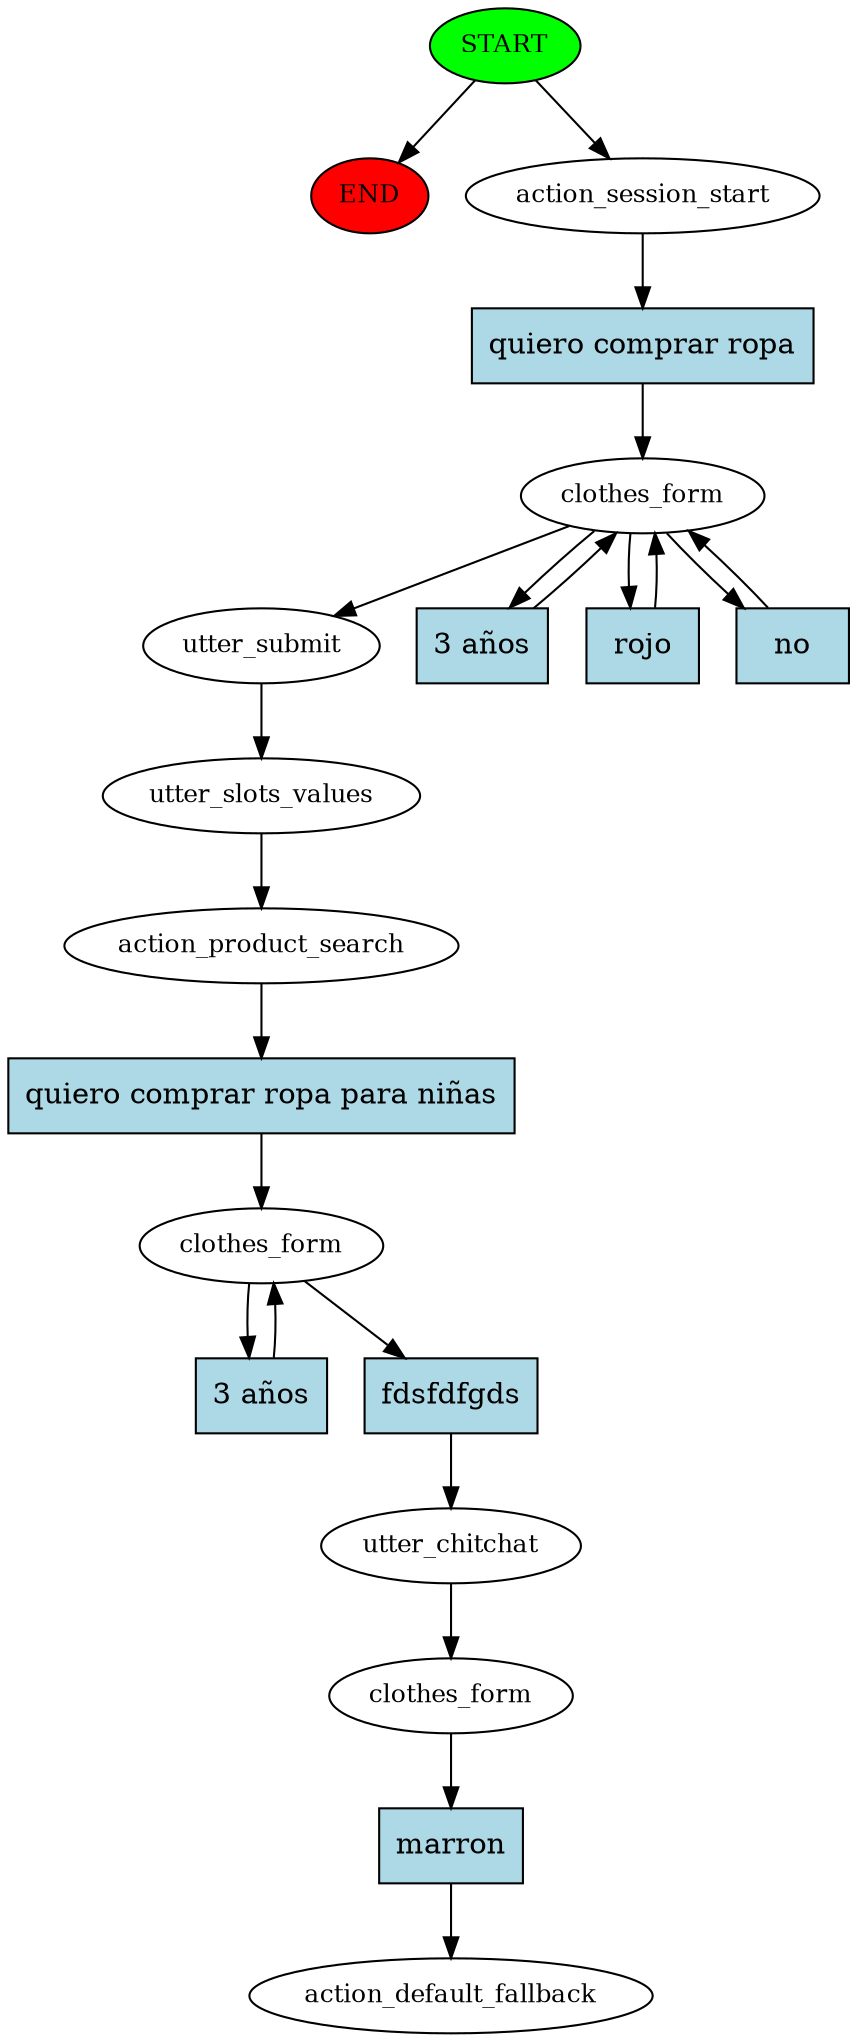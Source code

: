 digraph  {
0 [class="start active", fillcolor=green, fontsize=12, label=START, style=filled];
"-1" [class=end, fillcolor=red, fontsize=12, label=END, style=filled];
1 [class=active, fontsize=12, label=action_session_start];
2 [class=active, fontsize=12, label=clothes_form];
8 [class=active, fontsize=12, label=utter_submit];
9 [class=active, fontsize=12, label=utter_slots_values];
10 [class=active, fontsize=12, label=action_product_search];
11 [class=active, fontsize=12, label=clothes_form];
14 [class=active, fontsize=12, label=utter_chitchat];
15 [class=active, fontsize=12, label=clothes_form];
16 [class="dashed active", fontsize=12, label=action_default_fallback];
17 [class="intent active", fillcolor=lightblue, label="quiero comprar ropa", shape=rect, style=filled];
18 [class="intent active", fillcolor=lightblue, label="3 años", shape=rect, style=filled];
19 [class="intent active", fillcolor=lightblue, label=rojo, shape=rect, style=filled];
20 [class="intent active", fillcolor=lightblue, label=no, shape=rect, style=filled];
21 [class="intent active", fillcolor=lightblue, label="quiero comprar ropa para niñas", shape=rect, style=filled];
22 [class="intent active", fillcolor=lightblue, label="3 años", shape=rect, style=filled];
23 [class="intent active", fillcolor=lightblue, label=fdsfdfgds, shape=rect, style=filled];
24 [class="intent active", fillcolor=lightblue, label=marron, shape=rect, style=filled];
0 -> "-1"  [class="", key=NONE, label=""];
0 -> 1  [class=active, key=NONE, label=""];
1 -> 17  [class=active, key=0];
2 -> 8  [class=active, key=NONE, label=""];
2 -> 18  [class=active, key=0];
2 -> 19  [class=active, key=0];
2 -> 20  [class=active, key=0];
8 -> 9  [class=active, key=NONE, label=""];
9 -> 10  [class=active, key=NONE, label=""];
10 -> 21  [class=active, key=0];
11 -> 22  [class=active, key=0];
11 -> 23  [class=active, key=0];
14 -> 15  [class=active, key=NONE, label=""];
15 -> 24  [class=active, key=0];
17 -> 2  [class=active, key=0];
18 -> 2  [class=active, key=0];
19 -> 2  [class=active, key=0];
20 -> 2  [class=active, key=0];
21 -> 11  [class=active, key=0];
22 -> 11  [class=active, key=0];
23 -> 14  [class=active, key=0];
24 -> 16  [class=active, key=0];
}
